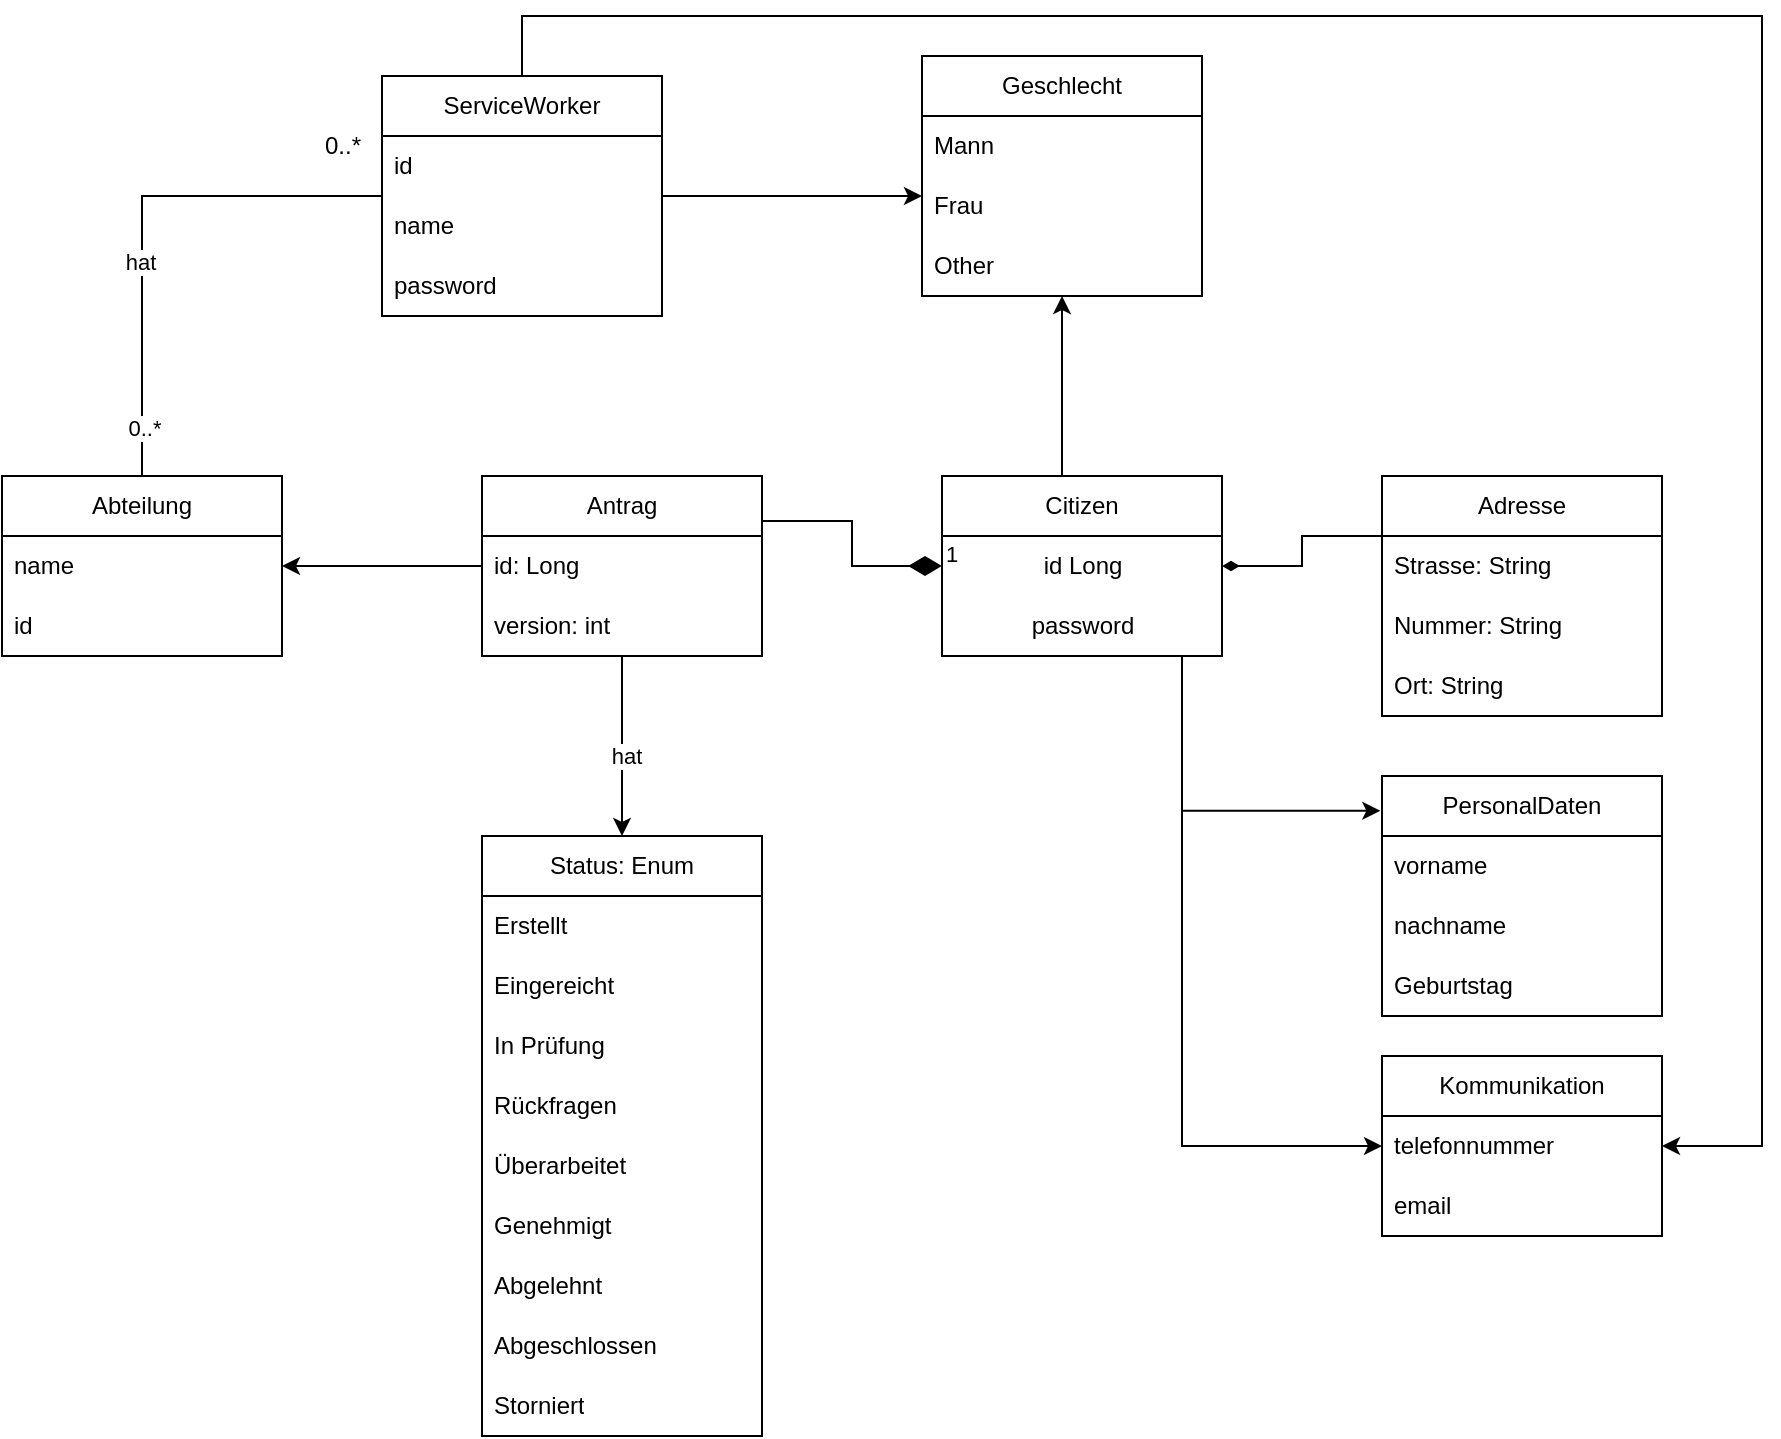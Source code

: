 <mxfile version="24.8.6">
  <diagram name="Seite-1" id="Pr_nnqt_V4IxEPo99B-2">
    <mxGraphModel dx="2261" dy="774" grid="1" gridSize="10" guides="1" tooltips="1" connect="1" arrows="1" fold="1" page="1" pageScale="1" pageWidth="827" pageHeight="1169" math="0" shadow="0">
      <root>
        <mxCell id="0" />
        <mxCell id="1" parent="0" />
        <mxCell id="IJcQEdhyQDQaFGcdp-Ze-19" value="" style="edgeStyle=orthogonalEdgeStyle;rounded=0;orthogonalLoop=1;jettySize=auto;html=1;endArrow=none;endFill=0;startArrow=diamondThin;startFill=1;strokeWidth=1;entryX=0;entryY=0.25;entryDx=0;entryDy=0;" edge="1" parent="1" source="IJcQEdhyQDQaFGcdp-Ze-1" target="IJcQEdhyQDQaFGcdp-Ze-15">
          <mxGeometry relative="1" as="geometry" />
        </mxCell>
        <mxCell id="IJcQEdhyQDQaFGcdp-Ze-57" style="edgeStyle=orthogonalEdgeStyle;rounded=0;orthogonalLoop=1;jettySize=auto;html=1;" edge="1" parent="1" source="IJcQEdhyQDQaFGcdp-Ze-1" target="IJcQEdhyQDQaFGcdp-Ze-52">
          <mxGeometry relative="1" as="geometry">
            <Array as="points">
              <mxPoint x="420" y="210" />
              <mxPoint x="420" y="210" />
            </Array>
          </mxGeometry>
        </mxCell>
        <mxCell id="IJcQEdhyQDQaFGcdp-Ze-73" style="edgeStyle=orthogonalEdgeStyle;rounded=0;orthogonalLoop=1;jettySize=auto;html=1;" edge="1" parent="1" source="IJcQEdhyQDQaFGcdp-Ze-1" target="IJcQEdhyQDQaFGcdp-Ze-68">
          <mxGeometry relative="1" as="geometry">
            <Array as="points">
              <mxPoint x="480" y="575" />
            </Array>
          </mxGeometry>
        </mxCell>
        <mxCell id="IJcQEdhyQDQaFGcdp-Ze-1" value="Citizen" style="swimlane;fontStyle=0;childLayout=stackLayout;horizontal=1;startSize=30;horizontalStack=0;resizeParent=1;resizeParentMax=0;resizeLast=0;collapsible=1;marginBottom=0;whiteSpace=wrap;html=1;" vertex="1" parent="1">
          <mxGeometry x="360" y="240" width="140" height="90" as="geometry" />
        </mxCell>
        <mxCell id="IJcQEdhyQDQaFGcdp-Ze-67" value="id Long" style="text;html=1;align=center;verticalAlign=middle;resizable=0;points=[];autosize=1;strokeColor=none;fillColor=none;" vertex="1" parent="IJcQEdhyQDQaFGcdp-Ze-1">
          <mxGeometry y="30" width="140" height="30" as="geometry" />
        </mxCell>
        <mxCell id="IJcQEdhyQDQaFGcdp-Ze-72" value="password" style="text;html=1;align=center;verticalAlign=middle;resizable=0;points=[];autosize=1;strokeColor=none;fillColor=none;" vertex="1" parent="IJcQEdhyQDQaFGcdp-Ze-1">
          <mxGeometry y="60" width="140" height="30" as="geometry" />
        </mxCell>
        <mxCell id="IJcQEdhyQDQaFGcdp-Ze-8" value="1" style="endArrow=none;html=1;endSize=12;startArrow=diamondThin;startSize=14;startFill=1;edgeStyle=orthogonalEdgeStyle;align=left;verticalAlign=bottom;rounded=0;exitX=0;exitY=0.5;exitDx=0;exitDy=0;entryX=1;entryY=0.25;entryDx=0;entryDy=0;endFill=0;" edge="1" parent="1" source="IJcQEdhyQDQaFGcdp-Ze-1" target="IJcQEdhyQDQaFGcdp-Ze-11">
          <mxGeometry x="-1" y="3" relative="1" as="geometry">
            <mxPoint x="260" y="380" as="sourcePoint" />
            <mxPoint x="280" y="270" as="targetPoint" />
          </mxGeometry>
        </mxCell>
        <mxCell id="IJcQEdhyQDQaFGcdp-Ze-35" style="edgeStyle=orthogonalEdgeStyle;rounded=0;orthogonalLoop=1;jettySize=auto;html=1;" edge="1" parent="1" source="IJcQEdhyQDQaFGcdp-Ze-11" target="IJcQEdhyQDQaFGcdp-Ze-20">
          <mxGeometry relative="1" as="geometry" />
        </mxCell>
        <mxCell id="IJcQEdhyQDQaFGcdp-Ze-36" value="hat" style="edgeLabel;html=1;align=center;verticalAlign=middle;resizable=0;points=[];" vertex="1" connectable="0" parent="IJcQEdhyQDQaFGcdp-Ze-35">
          <mxGeometry x="0.095" y="2" relative="1" as="geometry">
            <mxPoint as="offset" />
          </mxGeometry>
        </mxCell>
        <mxCell id="IJcQEdhyQDQaFGcdp-Ze-42" value="" style="edgeStyle=orthogonalEdgeStyle;rounded=0;orthogonalLoop=1;jettySize=auto;html=1;" edge="1" parent="1" source="IJcQEdhyQDQaFGcdp-Ze-11" target="IJcQEdhyQDQaFGcdp-Ze-37">
          <mxGeometry relative="1" as="geometry">
            <Array as="points">
              <mxPoint x="50" y="285" />
              <mxPoint x="50" y="285" />
            </Array>
          </mxGeometry>
        </mxCell>
        <mxCell id="IJcQEdhyQDQaFGcdp-Ze-11" value="Antrag" style="swimlane;fontStyle=0;childLayout=stackLayout;horizontal=1;startSize=30;horizontalStack=0;resizeParent=1;resizeParentMax=0;resizeLast=0;collapsible=1;marginBottom=0;whiteSpace=wrap;html=1;" vertex="1" parent="1">
          <mxGeometry x="130" y="240" width="140" height="90" as="geometry" />
        </mxCell>
        <mxCell id="IJcQEdhyQDQaFGcdp-Ze-12" value="id: Long" style="text;strokeColor=none;fillColor=none;align=left;verticalAlign=middle;spacingLeft=4;spacingRight=4;overflow=hidden;points=[[0,0.5],[1,0.5]];portConstraint=eastwest;rotatable=0;whiteSpace=wrap;html=1;" vertex="1" parent="IJcQEdhyQDQaFGcdp-Ze-11">
          <mxGeometry y="30" width="140" height="30" as="geometry" />
        </mxCell>
        <mxCell id="IJcQEdhyQDQaFGcdp-Ze-13" value="version: int" style="text;strokeColor=none;fillColor=none;align=left;verticalAlign=middle;spacingLeft=4;spacingRight=4;overflow=hidden;points=[[0,0.5],[1,0.5]];portConstraint=eastwest;rotatable=0;whiteSpace=wrap;html=1;" vertex="1" parent="IJcQEdhyQDQaFGcdp-Ze-11">
          <mxGeometry y="60" width="140" height="30" as="geometry" />
        </mxCell>
        <mxCell id="IJcQEdhyQDQaFGcdp-Ze-15" value="Adresse" style="swimlane;fontStyle=0;childLayout=stackLayout;horizontal=1;startSize=30;horizontalStack=0;resizeParent=1;resizeParentMax=0;resizeLast=0;collapsible=1;marginBottom=0;whiteSpace=wrap;html=1;" vertex="1" parent="1">
          <mxGeometry x="580" y="240" width="140" height="120" as="geometry" />
        </mxCell>
        <mxCell id="IJcQEdhyQDQaFGcdp-Ze-16" value="Strasse: String" style="text;strokeColor=none;fillColor=none;align=left;verticalAlign=middle;spacingLeft=4;spacingRight=4;overflow=hidden;points=[[0,0.5],[1,0.5]];portConstraint=eastwest;rotatable=0;whiteSpace=wrap;html=1;" vertex="1" parent="IJcQEdhyQDQaFGcdp-Ze-15">
          <mxGeometry y="30" width="140" height="30" as="geometry" />
        </mxCell>
        <mxCell id="IJcQEdhyQDQaFGcdp-Ze-17" value="Nummer: String" style="text;strokeColor=none;fillColor=none;align=left;verticalAlign=middle;spacingLeft=4;spacingRight=4;overflow=hidden;points=[[0,0.5],[1,0.5]];portConstraint=eastwest;rotatable=0;whiteSpace=wrap;html=1;" vertex="1" parent="IJcQEdhyQDQaFGcdp-Ze-15">
          <mxGeometry y="60" width="140" height="30" as="geometry" />
        </mxCell>
        <mxCell id="IJcQEdhyQDQaFGcdp-Ze-18" value="Ort: String" style="text;strokeColor=none;fillColor=none;align=left;verticalAlign=middle;spacingLeft=4;spacingRight=4;overflow=hidden;points=[[0,0.5],[1,0.5]];portConstraint=eastwest;rotatable=0;whiteSpace=wrap;html=1;" vertex="1" parent="IJcQEdhyQDQaFGcdp-Ze-15">
          <mxGeometry y="90" width="140" height="30" as="geometry" />
        </mxCell>
        <mxCell id="IJcQEdhyQDQaFGcdp-Ze-20" value="Status: Enum" style="swimlane;fontStyle=0;childLayout=stackLayout;horizontal=1;startSize=30;horizontalStack=0;resizeParent=1;resizeParentMax=0;resizeLast=0;collapsible=1;marginBottom=0;whiteSpace=wrap;html=1;" vertex="1" parent="1">
          <mxGeometry x="130" y="420" width="140" height="300" as="geometry" />
        </mxCell>
        <mxCell id="IJcQEdhyQDQaFGcdp-Ze-21" value="Erstellt" style="text;strokeColor=none;fillColor=none;align=left;verticalAlign=middle;spacingLeft=4;spacingRight=4;overflow=hidden;points=[[0,0.5],[1,0.5]];portConstraint=eastwest;rotatable=0;whiteSpace=wrap;html=1;" vertex="1" parent="IJcQEdhyQDQaFGcdp-Ze-20">
          <mxGeometry y="30" width="140" height="30" as="geometry" />
        </mxCell>
        <mxCell id="IJcQEdhyQDQaFGcdp-Ze-22" value="Eingereicht&lt;span style=&quot;white-space: pre;&quot;&gt;&#x9;&lt;/span&gt;" style="text;strokeColor=none;fillColor=none;align=left;verticalAlign=middle;spacingLeft=4;spacingRight=4;overflow=hidden;points=[[0,0.5],[1,0.5]];portConstraint=eastwest;rotatable=0;whiteSpace=wrap;html=1;" vertex="1" parent="IJcQEdhyQDQaFGcdp-Ze-20">
          <mxGeometry y="60" width="140" height="30" as="geometry" />
        </mxCell>
        <mxCell id="IJcQEdhyQDQaFGcdp-Ze-23" value="In Prüfung" style="text;strokeColor=none;fillColor=none;align=left;verticalAlign=middle;spacingLeft=4;spacingRight=4;overflow=hidden;points=[[0,0.5],[1,0.5]];portConstraint=eastwest;rotatable=0;whiteSpace=wrap;html=1;" vertex="1" parent="IJcQEdhyQDQaFGcdp-Ze-20">
          <mxGeometry y="90" width="140" height="30" as="geometry" />
        </mxCell>
        <mxCell id="IJcQEdhyQDQaFGcdp-Ze-30" value="Rückfragen" style="text;strokeColor=none;fillColor=none;align=left;verticalAlign=middle;spacingLeft=4;spacingRight=4;overflow=hidden;points=[[0,0.5],[1,0.5]];portConstraint=eastwest;rotatable=0;whiteSpace=wrap;html=1;" vertex="1" parent="IJcQEdhyQDQaFGcdp-Ze-20">
          <mxGeometry y="120" width="140" height="30" as="geometry" />
        </mxCell>
        <mxCell id="IJcQEdhyQDQaFGcdp-Ze-32" value="Überarbeitet" style="text;strokeColor=none;fillColor=none;align=left;verticalAlign=middle;spacingLeft=4;spacingRight=4;overflow=hidden;points=[[0,0.5],[1,0.5]];portConstraint=eastwest;rotatable=0;whiteSpace=wrap;html=1;" vertex="1" parent="IJcQEdhyQDQaFGcdp-Ze-20">
          <mxGeometry y="150" width="140" height="30" as="geometry" />
        </mxCell>
        <mxCell id="IJcQEdhyQDQaFGcdp-Ze-31" value="Genehmigt" style="text;strokeColor=none;fillColor=none;align=left;verticalAlign=middle;spacingLeft=4;spacingRight=4;overflow=hidden;points=[[0,0.5],[1,0.5]];portConstraint=eastwest;rotatable=0;whiteSpace=wrap;html=1;" vertex="1" parent="IJcQEdhyQDQaFGcdp-Ze-20">
          <mxGeometry y="180" width="140" height="30" as="geometry" />
        </mxCell>
        <mxCell id="IJcQEdhyQDQaFGcdp-Ze-33" value="Abgelehnt" style="text;strokeColor=none;fillColor=none;align=left;verticalAlign=middle;spacingLeft=4;spacingRight=4;overflow=hidden;points=[[0,0.5],[1,0.5]];portConstraint=eastwest;rotatable=0;whiteSpace=wrap;html=1;" vertex="1" parent="IJcQEdhyQDQaFGcdp-Ze-20">
          <mxGeometry y="210" width="140" height="30" as="geometry" />
        </mxCell>
        <mxCell id="IJcQEdhyQDQaFGcdp-Ze-24" value="Abgeschlossen" style="text;strokeColor=none;fillColor=none;align=left;verticalAlign=middle;spacingLeft=4;spacingRight=4;overflow=hidden;points=[[0,0.5],[1,0.5]];portConstraint=eastwest;rotatable=0;whiteSpace=wrap;html=1;" vertex="1" parent="IJcQEdhyQDQaFGcdp-Ze-20">
          <mxGeometry y="240" width="140" height="30" as="geometry" />
        </mxCell>
        <mxCell id="IJcQEdhyQDQaFGcdp-Ze-34" value="Storniert" style="text;strokeColor=none;fillColor=none;align=left;verticalAlign=middle;spacingLeft=4;spacingRight=4;overflow=hidden;points=[[0,0.5],[1,0.5]];portConstraint=eastwest;rotatable=0;whiteSpace=wrap;html=1;" vertex="1" parent="IJcQEdhyQDQaFGcdp-Ze-20">
          <mxGeometry y="270" width="140" height="30" as="geometry" />
        </mxCell>
        <mxCell id="IJcQEdhyQDQaFGcdp-Ze-37" value="Abteilung" style="swimlane;fontStyle=0;childLayout=stackLayout;horizontal=1;startSize=30;horizontalStack=0;resizeParent=1;resizeParentMax=0;resizeLast=0;collapsible=1;marginBottom=0;whiteSpace=wrap;html=1;" vertex="1" parent="1">
          <mxGeometry x="-110" y="240" width="140" height="90" as="geometry" />
        </mxCell>
        <mxCell id="IJcQEdhyQDQaFGcdp-Ze-38" value="name" style="text;strokeColor=none;fillColor=none;align=left;verticalAlign=middle;spacingLeft=4;spacingRight=4;overflow=hidden;points=[[0,0.5],[1,0.5]];portConstraint=eastwest;rotatable=0;whiteSpace=wrap;html=1;" vertex="1" parent="IJcQEdhyQDQaFGcdp-Ze-37">
          <mxGeometry y="30" width="140" height="30" as="geometry" />
        </mxCell>
        <mxCell id="IJcQEdhyQDQaFGcdp-Ze-39" value="id" style="text;strokeColor=none;fillColor=none;align=left;verticalAlign=middle;spacingLeft=4;spacingRight=4;overflow=hidden;points=[[0,0.5],[1,0.5]];portConstraint=eastwest;rotatable=0;whiteSpace=wrap;html=1;" vertex="1" parent="IJcQEdhyQDQaFGcdp-Ze-37">
          <mxGeometry y="60" width="140" height="30" as="geometry" />
        </mxCell>
        <mxCell id="IJcQEdhyQDQaFGcdp-Ze-47" style="edgeStyle=orthogonalEdgeStyle;rounded=0;orthogonalLoop=1;jettySize=auto;html=1;endArrow=none;endFill=0;" edge="1" parent="1" source="IJcQEdhyQDQaFGcdp-Ze-43" target="IJcQEdhyQDQaFGcdp-Ze-37">
          <mxGeometry relative="1" as="geometry" />
        </mxCell>
        <mxCell id="IJcQEdhyQDQaFGcdp-Ze-48" value="hat" style="edgeLabel;html=1;align=center;verticalAlign=middle;resizable=0;points=[];" vertex="1" connectable="0" parent="IJcQEdhyQDQaFGcdp-Ze-47">
          <mxGeometry x="0.175" y="-1" relative="1" as="geometry">
            <mxPoint as="offset" />
          </mxGeometry>
        </mxCell>
        <mxCell id="IJcQEdhyQDQaFGcdp-Ze-50" value="0..*" style="edgeLabel;html=1;align=center;verticalAlign=middle;resizable=0;points=[];" vertex="1" connectable="0" parent="IJcQEdhyQDQaFGcdp-Ze-47">
          <mxGeometry x="0.811" y="1" relative="1" as="geometry">
            <mxPoint as="offset" />
          </mxGeometry>
        </mxCell>
        <mxCell id="IJcQEdhyQDQaFGcdp-Ze-56" style="edgeStyle=orthogonalEdgeStyle;rounded=0;orthogonalLoop=1;jettySize=auto;html=1;" edge="1" parent="1" source="IJcQEdhyQDQaFGcdp-Ze-43" target="IJcQEdhyQDQaFGcdp-Ze-52">
          <mxGeometry relative="1" as="geometry">
            <Array as="points">
              <mxPoint x="320" y="100" />
              <mxPoint x="320" y="100" />
            </Array>
          </mxGeometry>
        </mxCell>
        <mxCell id="IJcQEdhyQDQaFGcdp-Ze-74" style="edgeStyle=orthogonalEdgeStyle;rounded=0;orthogonalLoop=1;jettySize=auto;html=1;" edge="1" parent="1" source="IJcQEdhyQDQaFGcdp-Ze-43" target="IJcQEdhyQDQaFGcdp-Ze-68">
          <mxGeometry relative="1" as="geometry">
            <Array as="points">
              <mxPoint x="150" y="10" />
              <mxPoint x="770" y="10" />
              <mxPoint x="770" y="575" />
            </Array>
          </mxGeometry>
        </mxCell>
        <mxCell id="IJcQEdhyQDQaFGcdp-Ze-43" value="ServiceWorker" style="swimlane;fontStyle=0;childLayout=stackLayout;horizontal=1;startSize=30;horizontalStack=0;resizeParent=1;resizeParentMax=0;resizeLast=0;collapsible=1;marginBottom=0;whiteSpace=wrap;html=1;" vertex="1" parent="1">
          <mxGeometry x="80" y="40" width="140" height="120" as="geometry" />
        </mxCell>
        <mxCell id="IJcQEdhyQDQaFGcdp-Ze-44" value="id" style="text;strokeColor=none;fillColor=none;align=left;verticalAlign=middle;spacingLeft=4;spacingRight=4;overflow=hidden;points=[[0,0.5],[1,0.5]];portConstraint=eastwest;rotatable=0;whiteSpace=wrap;html=1;" vertex="1" parent="IJcQEdhyQDQaFGcdp-Ze-43">
          <mxGeometry y="30" width="140" height="30" as="geometry" />
        </mxCell>
        <mxCell id="IJcQEdhyQDQaFGcdp-Ze-51" value="name" style="text;strokeColor=none;fillColor=none;align=left;verticalAlign=middle;spacingLeft=4;spacingRight=4;overflow=hidden;points=[[0,0.5],[1,0.5]];portConstraint=eastwest;rotatable=0;whiteSpace=wrap;html=1;" vertex="1" parent="IJcQEdhyQDQaFGcdp-Ze-43">
          <mxGeometry y="60" width="140" height="30" as="geometry" />
        </mxCell>
        <mxCell id="IJcQEdhyQDQaFGcdp-Ze-45" value="password" style="text;strokeColor=none;fillColor=none;align=left;verticalAlign=middle;spacingLeft=4;spacingRight=4;overflow=hidden;points=[[0,0.5],[1,0.5]];portConstraint=eastwest;rotatable=0;whiteSpace=wrap;html=1;" vertex="1" parent="IJcQEdhyQDQaFGcdp-Ze-43">
          <mxGeometry y="90" width="140" height="30" as="geometry" />
        </mxCell>
        <mxCell id="IJcQEdhyQDQaFGcdp-Ze-49" value="0..*" style="text;html=1;align=center;verticalAlign=middle;resizable=0;points=[];autosize=1;strokeColor=none;fillColor=none;" vertex="1" parent="1">
          <mxGeometry x="40" y="60" width="40" height="30" as="geometry" />
        </mxCell>
        <mxCell id="IJcQEdhyQDQaFGcdp-Ze-52" value="Geschlecht" style="swimlane;fontStyle=0;childLayout=stackLayout;horizontal=1;startSize=30;horizontalStack=0;resizeParent=1;resizeParentMax=0;resizeLast=0;collapsible=1;marginBottom=0;whiteSpace=wrap;html=1;" vertex="1" parent="1">
          <mxGeometry x="350" y="30" width="140" height="120" as="geometry" />
        </mxCell>
        <mxCell id="IJcQEdhyQDQaFGcdp-Ze-53" value="Mann" style="text;strokeColor=none;fillColor=none;align=left;verticalAlign=middle;spacingLeft=4;spacingRight=4;overflow=hidden;points=[[0,0.5],[1,0.5]];portConstraint=eastwest;rotatable=0;whiteSpace=wrap;html=1;" vertex="1" parent="IJcQEdhyQDQaFGcdp-Ze-52">
          <mxGeometry y="30" width="140" height="30" as="geometry" />
        </mxCell>
        <mxCell id="IJcQEdhyQDQaFGcdp-Ze-54" value="Frau" style="text;strokeColor=none;fillColor=none;align=left;verticalAlign=middle;spacingLeft=4;spacingRight=4;overflow=hidden;points=[[0,0.5],[1,0.5]];portConstraint=eastwest;rotatable=0;whiteSpace=wrap;html=1;" vertex="1" parent="IJcQEdhyQDQaFGcdp-Ze-52">
          <mxGeometry y="60" width="140" height="30" as="geometry" />
        </mxCell>
        <mxCell id="IJcQEdhyQDQaFGcdp-Ze-55" value="Other" style="text;strokeColor=none;fillColor=none;align=left;verticalAlign=middle;spacingLeft=4;spacingRight=4;overflow=hidden;points=[[0,0.5],[1,0.5]];portConstraint=eastwest;rotatable=0;whiteSpace=wrap;html=1;" vertex="1" parent="IJcQEdhyQDQaFGcdp-Ze-52">
          <mxGeometry y="90" width="140" height="30" as="geometry" />
        </mxCell>
        <mxCell id="IJcQEdhyQDQaFGcdp-Ze-61" value="PersonalDaten" style="swimlane;fontStyle=0;childLayout=stackLayout;horizontal=1;startSize=30;horizontalStack=0;resizeParent=1;resizeParentMax=0;resizeLast=0;collapsible=1;marginBottom=0;whiteSpace=wrap;html=1;" vertex="1" parent="1">
          <mxGeometry x="580" y="390" width="140" height="120" as="geometry" />
        </mxCell>
        <mxCell id="IJcQEdhyQDQaFGcdp-Ze-62" value="vorname" style="text;strokeColor=none;fillColor=none;align=left;verticalAlign=middle;spacingLeft=4;spacingRight=4;overflow=hidden;points=[[0,0.5],[1,0.5]];portConstraint=eastwest;rotatable=0;whiteSpace=wrap;html=1;" vertex="1" parent="IJcQEdhyQDQaFGcdp-Ze-61">
          <mxGeometry y="30" width="140" height="30" as="geometry" />
        </mxCell>
        <mxCell id="IJcQEdhyQDQaFGcdp-Ze-63" value="nachname" style="text;strokeColor=none;fillColor=none;align=left;verticalAlign=middle;spacingLeft=4;spacingRight=4;overflow=hidden;points=[[0,0.5],[1,0.5]];portConstraint=eastwest;rotatable=0;whiteSpace=wrap;html=1;" vertex="1" parent="IJcQEdhyQDQaFGcdp-Ze-61">
          <mxGeometry y="60" width="140" height="30" as="geometry" />
        </mxCell>
        <mxCell id="IJcQEdhyQDQaFGcdp-Ze-64" value="Geburtstag" style="text;strokeColor=none;fillColor=none;align=left;verticalAlign=middle;spacingLeft=4;spacingRight=4;overflow=hidden;points=[[0,0.5],[1,0.5]];portConstraint=eastwest;rotatable=0;whiteSpace=wrap;html=1;" vertex="1" parent="IJcQEdhyQDQaFGcdp-Ze-61">
          <mxGeometry y="90" width="140" height="30" as="geometry" />
        </mxCell>
        <mxCell id="IJcQEdhyQDQaFGcdp-Ze-66" style="edgeStyle=orthogonalEdgeStyle;rounded=0;orthogonalLoop=1;jettySize=auto;html=1;entryX=-0.006;entryY=0.145;entryDx=0;entryDy=0;entryPerimeter=0;" edge="1" parent="1" source="IJcQEdhyQDQaFGcdp-Ze-1" target="IJcQEdhyQDQaFGcdp-Ze-61">
          <mxGeometry relative="1" as="geometry">
            <Array as="points">
              <mxPoint x="480" y="407" />
            </Array>
          </mxGeometry>
        </mxCell>
        <mxCell id="IJcQEdhyQDQaFGcdp-Ze-68" value="Kommunikation" style="swimlane;fontStyle=0;childLayout=stackLayout;horizontal=1;startSize=30;horizontalStack=0;resizeParent=1;resizeParentMax=0;resizeLast=0;collapsible=1;marginBottom=0;whiteSpace=wrap;html=1;" vertex="1" parent="1">
          <mxGeometry x="580" y="530" width="140" height="90" as="geometry" />
        </mxCell>
        <mxCell id="IJcQEdhyQDQaFGcdp-Ze-69" value="telefonnummer" style="text;strokeColor=none;fillColor=none;align=left;verticalAlign=middle;spacingLeft=4;spacingRight=4;overflow=hidden;points=[[0,0.5],[1,0.5]];portConstraint=eastwest;rotatable=0;whiteSpace=wrap;html=1;" vertex="1" parent="IJcQEdhyQDQaFGcdp-Ze-68">
          <mxGeometry y="30" width="140" height="30" as="geometry" />
        </mxCell>
        <mxCell id="IJcQEdhyQDQaFGcdp-Ze-70" value="email" style="text;strokeColor=none;fillColor=none;align=left;verticalAlign=middle;spacingLeft=4;spacingRight=4;overflow=hidden;points=[[0,0.5],[1,0.5]];portConstraint=eastwest;rotatable=0;whiteSpace=wrap;html=1;" vertex="1" parent="IJcQEdhyQDQaFGcdp-Ze-68">
          <mxGeometry y="60" width="140" height="30" as="geometry" />
        </mxCell>
      </root>
    </mxGraphModel>
  </diagram>
</mxfile>
